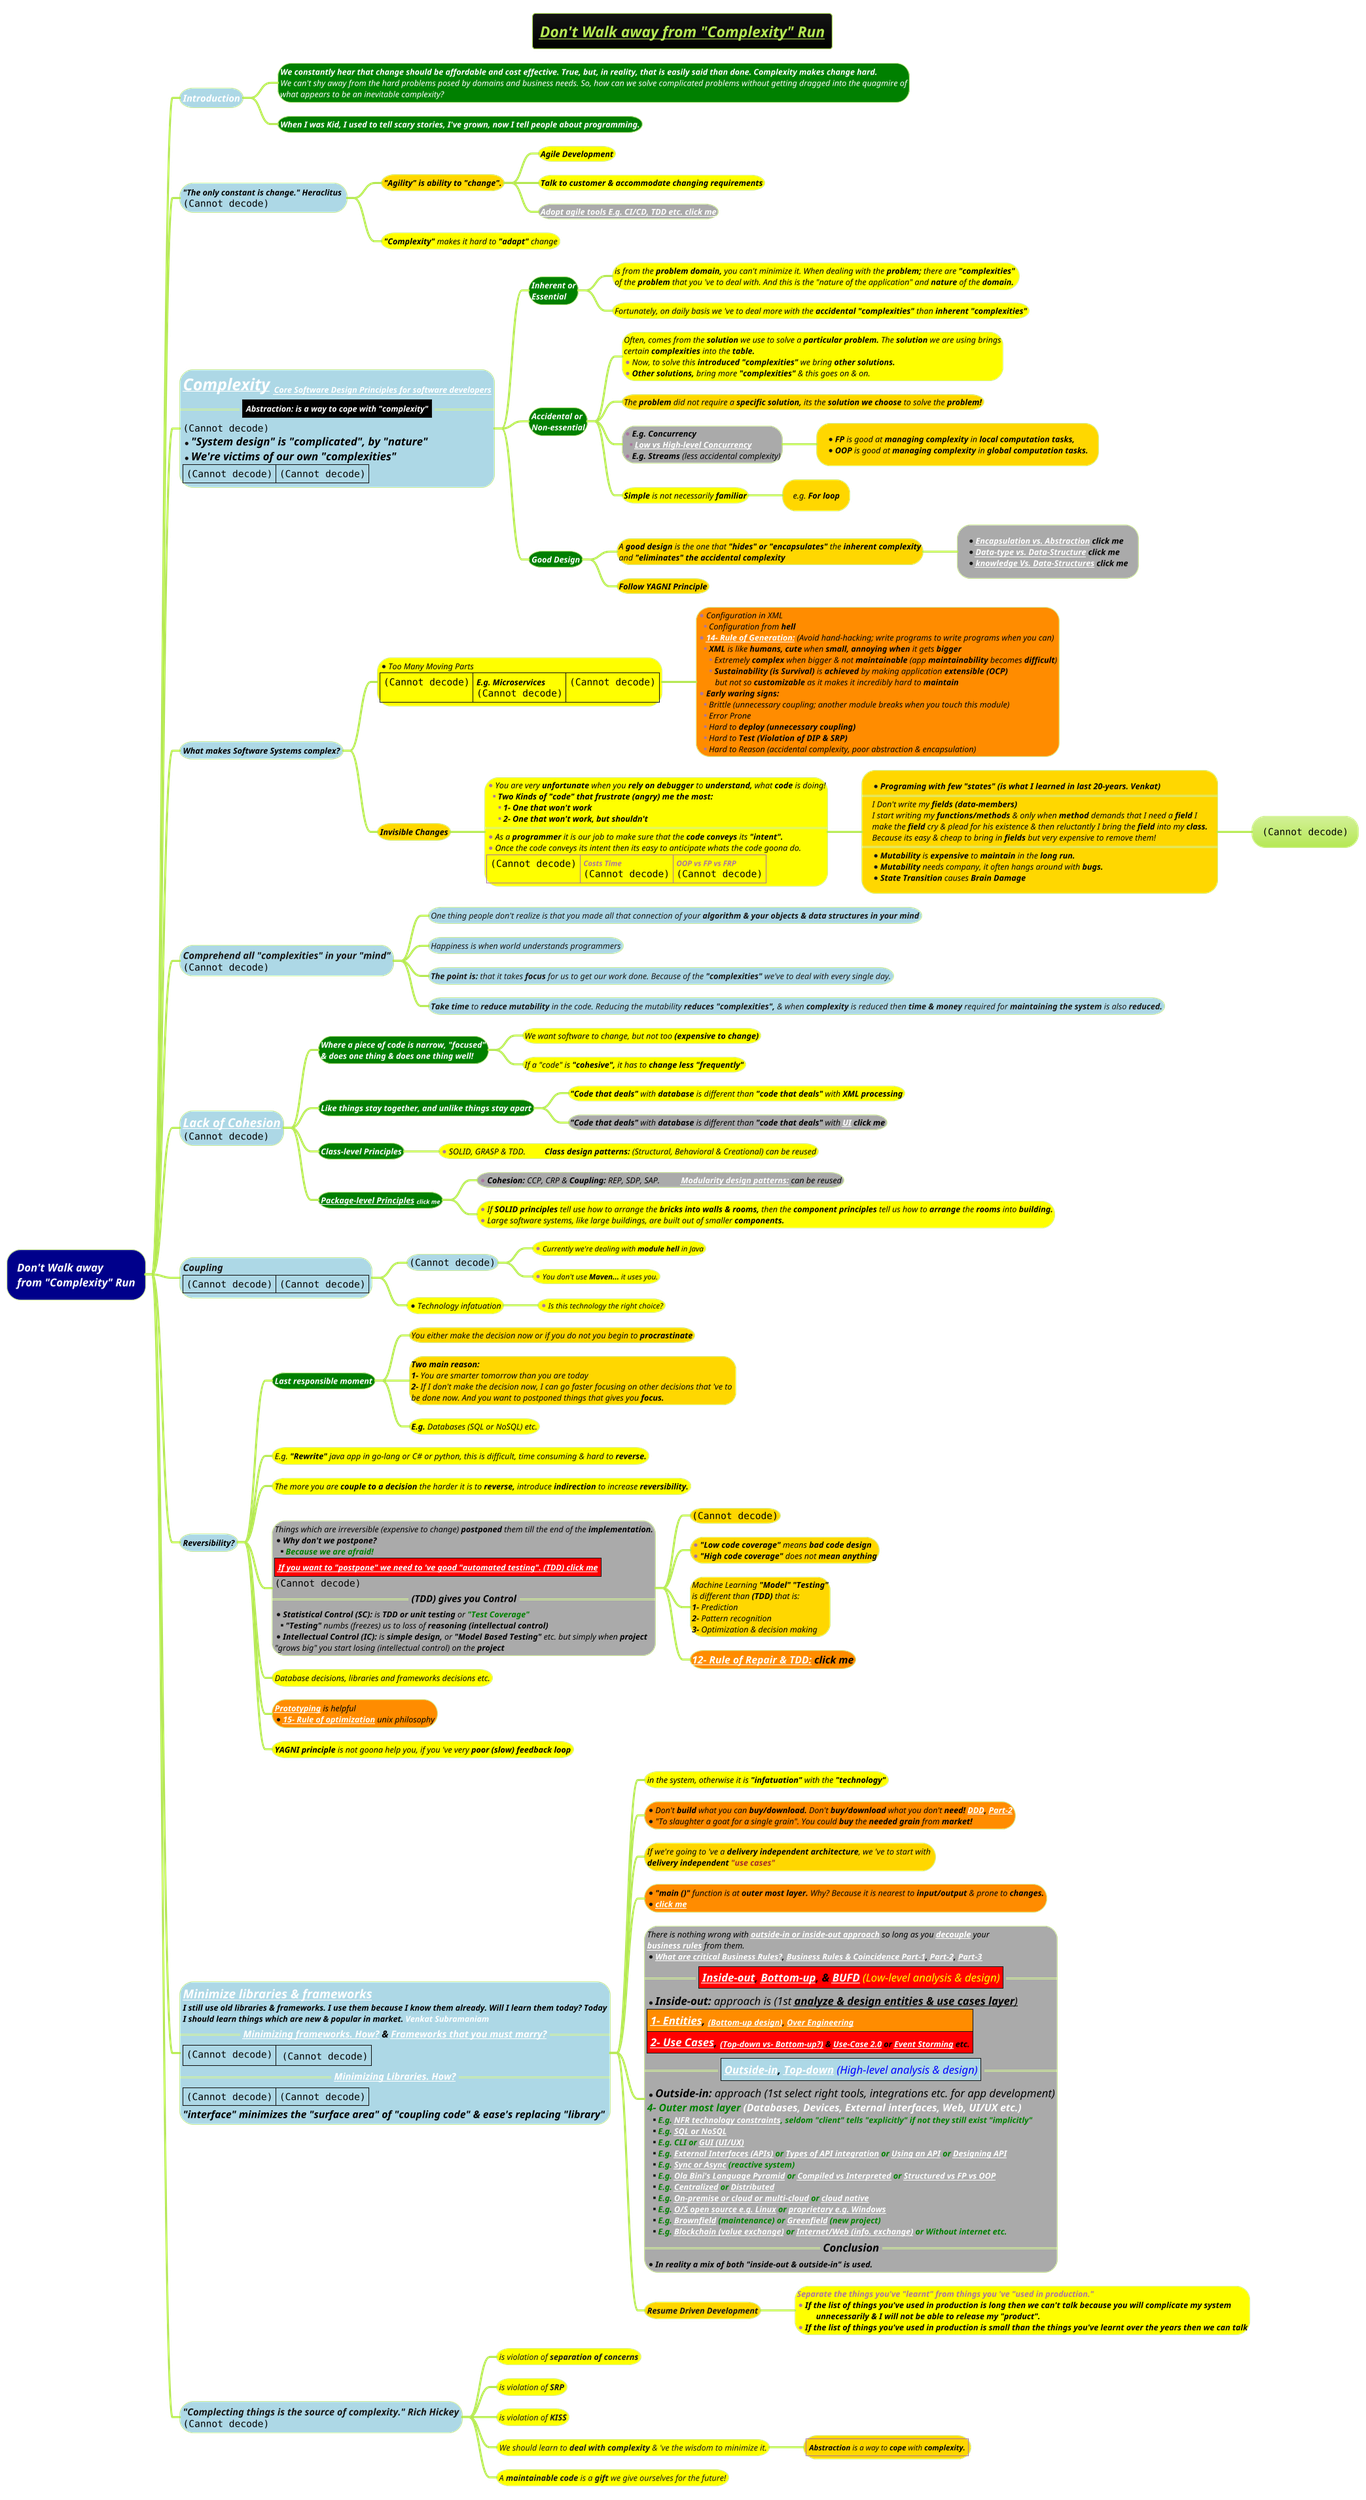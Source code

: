 @startmindmap
title =<i><b><u><size:18>Don't Walk away from "Complexity" Run
!theme hacker

*[#darkblue] <i><color #white>Don't Walk away \n<i><color #white>from "Complexity" Run
**[#lightblue] <color:white><i>Introduction
***[#green]:<b><i><color #white><size:12>We constantly hear that change should be affordable and cost effective. True, but, in reality, that is easily said than done. Complexity makes change hard.
<i><color #white><size:12>We can't shy away from the hard problems posed by domains and business needs. So, how can we solve complicated problems without getting dragged into the quagmire of
<i><color #white><size:12>what appears to be an inevitable complexity? ;
***[#green] <b><i><color #white><size:12>When I was Kid, I used to tell scary stories, I've grown, now I tell people about programming.
**[#lightblue] <b><i><color #black><size:12>"The only constant is change." Heraclitus \n<img:images/img_449.png{scale=.55}>
***[#gold] <b><i><color #black><size:12>"Agility" is ability to "change".
****[#yellow] <b><i><color #black><size:12>Agile Development
****[#yellow] <b><i><color #black><size:12>Talk to customer & accommodate changing requirements
****[#a] <b><i><color #black><size:12>[[docs/3-programming-languages/Venkat-Subramaniam/images/img_467.png Adopt agile tools E.g. CI/CD, TDD etc. click me]]
***[#yellow] <i><color #black><size:12>**"Complexity"** makes it hard to **"adapt"** change
**[#lightblue]:<i><color #black><size:24>[[docs/3-programming-languages/Venkat-Subramaniam/images/complexity-knowledge-and-Modularity.jpg Complexity]] <size:12>[[docs/3-programming-languages/Venkat-Subramaniam/Core-Software-design-principles-for-software-developers.puml Core Software Design Principles for software developers]]
==|<#black><b><i><color #white><size:12>Abstraction: is a way to cope with "complexity"|==
<img:images/img_32.png>
*<i><color #black><size:16>"System design" is "complicated", by "nature"
*<i><color #black><size:16>We're victims of our own "complexities"
|<img:images/img_450.png{scale=.5}>|<img:images/img_451.png{scale=.35}>|;
***[#green] <i><color #white><size:12><b>Inherent or\n<i><color #white><size:12><b>Essential
****[#yellow] <i><color #black><size:12>is from the **problem domain,** you can't minimize it. When dealing with the **problem;** there are **"complexities"** \n<i><color #black><size:12>of the **problem** that you 've to deal with. And this is the "nature of the application" and **nature** of the <b>domain.
****[#yellow] <i><color #black><size:12>Fortunately, on daily basis we 've to deal more with the <b>accidental "complexities"</b> than <b>inherent "complexities"
***[#green] <i><color #white><size:12><b>Accidental or\n<i><color #white><size:12><b>Non-essential
****[#yellow]:<i><color #black><size:12>Often, comes from the **solution** we use to solve a **particular problem.** The **solution** we are using brings
<i><color #black><size:12>certain **complexities** into the <b>table.
*<i><color #black><size:12>Now, to solve this **introduced "complexities"** we bring <b>other solutions.
*<i><color #black><size:12>**Other solutions,** bring more **"complexities"** & this goes on & on.;
****[#gold] <i><color #black><size:12>The **problem** did not require a **specific solution,** its the **solution we choose** to solve the <b>problem!
****[#a] *<i><color #black><size:12><b>E.g. Concurrency \n**<i><color #black><size:12><b>[[docs/3-programming-languages/Venkat-Subramaniam/Imperative-vs-Functional-Which-one-to-Choose.puml Low vs High-level Concurrency]] \n*<i><color #black><size:12><b>E.g. Streams </b>(less accidental complexity)
*****[#gold] *<i><color #black><size:12>**FP** is good at **managing complexity** in **local computation tasks,** \n*<i><color #black><size:12>**OOP** is good at **managing complexity** in <b>global computation tasks.
****[#yellow] <i><color #black><size:12>**Simple** is not necessarily <b>familiar
*****[#gold] <i><color #black><size:12>e.g. <b>For loop
***[#green] <i><color #white><size:12><b>Good Design
****[#gold] <i><color #black><size:12>A **good design** is the one that **"hides" or "encapsulates"** the <b>inherent complexity\n<i><color #black><size:12>and <b>"eliminates" the <b>accidental complexity
*****[#a]:*<b><i><color #black><size:12>[[docs/3-programming-languages/Venkat-Subramaniam/images/img_346.png Encapsulation vs. Abstraction]] click me
*<b><i><color #black><size:12>[[docs/3-programming-languages/Venkat-Subramaniam/images/img_346.png Data-type vs. Data-Structure]] click me
*<b><i><color #black><size:12>[[docs/3-programming-languages/Venkat-Subramaniam/images/knowledge-and-data-structure.drawio.png knowledge Vs. Data-Structures]] click me;
****[#gold] <i><color #black><size:12><b>Follow YAGNI Principle
**[#lightblue] <i><color #black><size:12>What makes Software Systems complex?
***[#yellow]:*<i><color #black><size:12>Too Many Moving Parts
|<img:images/img_452.png{scale=.4}>||<b><i><color #black><size:12>E.g. Microservices\n<img:images/img_453.png{scale=.4}>|<img:images/img_454.png{scale=.36}>|;
****[#darkorange]:*<i><color #black><size:12>Configuration in XML
**<i><color #black><size:12>Configuration from <b>hell
*<i><color #black><size:12>**[[ docs/3-programming-languages/Venkat-Subramaniam/Unix-Philosophy.puml 14- Rule of Generation:]]** (Avoid hand-hacking; write programs to write programs when you can)
**<i><color #black><size:12>**XML** is like **humans,** **cute** when **small,** **annoying when** it gets <b>bigger
***<i><color #black><size:12>Extremely **complex** when bigger & not **maintainable** (app **maintainability** becomes **difficult**)
***<i><color #black><size:12>**Sustainability (is Survival)** is **achieved** by making application **extensible (OCP)**
<i><color #black><size:12>\tbut not so **customizable** as it makes it incredibly hard to <b>maintain
*<i><color #black><size:12><b>Early waring signs:
**<i><color #black><size:12>Brittle (unnecessary coupling; another module breaks when you touch this module)
**<i><color #black><size:12>Error Prone
**<i><color #black><size:12>Hard to <b>deploy (unnecessary coupling)
**<i><color #black><size:12>Hard to <b>Test (Violation of DIP & SRP)
**<i><color #black><size:12>Hard to Reason (accidental complexity, poor abstraction & encapsulation);
***[#gold] <b><i><color #black><size:12>Invisible Changes
****[#yellow]:*<i><color #black><size:12>You are very **unfortunate** when you **rely on debugger** to **understand,** what **code** is doing!
**<i><color #black><size:12><b>Two Kinds of "code" that frustrate (angry) me the most:
***<i><color #black><size:12><b>1- One that won't work
***<i><color #black><size:12><b>2- One that won't work, but shouldn't
====
*<i><color #black><size:12>As a **programmer** it is our job to make sure that the **code conveys** its <b>"intent".
*<i><color #black><size:12>Once the code conveys its intent then its easy to anticipate whats the code goona do.
|<img:images/img_455.png{scale=.5}>|<b><i>Costs Time\n<img:images/img_456.png{scale=.235}>|<b><i>OOP vs FP vs FRP\n<img:images/img_457.png{scale=.24}>|;
*****[#gold]:*<i><color #black><size:12><b>Programing with few "states" (is what I learned in last 20-years. Venkat)
====
<i><color #black><size:12>I Don't write my <b>fields (data-members)
<i><color #black><size:12>I start writing my **functions/methods** & only when **method** demands that I need a **field** I
<i><color #black><size:12>make the **field** cry & plead for his existence & then reluctantly I bring the **field** into my <b>class.
<i><color #black><size:12>Because its easy & cheap to bring in **fields** but very expensive to remove them!
====
*<i><color #black><size:12>**Mutability** is **expensive** to **maintain** in the <b>long run.
*<i><color #black><size:12>**Mutability** needs company, it often hangs around with <b>bugs.
*<i><color #black><size:12>**State Transition** causes <b>Brain Damage;
****** <img:images/img_458.png{scale=.5}>

**[#lightblue] <i>Comprehend all "complexities" in your "mind"\n<img:images/img_459.png{scale=.7}>
***[#lightblue] <i>One thing people don't realize is that you made all that connection of your <b>algorithm & your objects & data structures in your mind
***[#lightblue] <i>Happiness is when world understands programmers
***[#lightblue] <i>**The point is:** that it takes **focus** for us to get our work done. Because of the **"complexities"** we've to deal with every single day.
***[#lightblue] <i>**Take time** to **reduce mutability** in the code. Reducing the mutability **reduces "complexities",** & when **complexity** is reduced then **time & money** required for **maintaining the system** is also <b>reduced.

**[#lightblue] <i><color #black><size:18>[[docs/3-programming-languages/Venkat-Subramaniam/images/img_76.png Lack of Cohesion]]\n<img:images/img_460.png{scale=.6}>
***[#green] <i><color #white><size:12><b>Where a piece of code is narrow, "focused"\n<i><color #white><size:12><b>& does one thing & does one thing well!
****[#yellow] <i><color #black><size:12>We want software to change, but not too <b>(expensive to change)
****[#yellow] <i><color #black><size:12>If a "code" is **"cohesive",** it has to <b>change less "frequently"
***[#green] <i><color #white><size:12><b>Like things stay together, and unlike things stay apart
****[#yellow] <i><color #black><size:12>**"Code that deals"** with **database** is different than **"code that deals"** with <b>XML processing
****[#a] <i><color #black><size:12>**"Code that deals"** with **database** is different than **"code that deals"** with <b>[[docs/1-Requirement-Engineering/MVP-PoC-and-case-study/UI-UX.puml UI]] click me
***[#green] <i><color #white><size:12><b>Class-level Principles
****[#yellow] *<i><color #black><size:12>SOLID, GRASP & TDD. **\tClass design patterns:** (Structural, Behavioral & Creational) can be reused
***[#green] <i><color #white><size:12><b>[[docs/3-programming-languages/class-and-package-level-SOLID-Principles.puml Package-level Principles]] <size:9>click me
****[#a] *<i><color #black><size:12>**Cohesion:** CCP, CRP & **Coupling:** REP, SDP, SAP.  **\t[[docs/3-programming-languages/Venkat-Subramaniam/images/img_160.png Modularity design patterns:]]** can be reused
****[#yellow]:*<i><color #black><size:12>If **SOLID principles** tell use how to arrange the **bricks into walls & rooms,** then the **component principles** tell us how to **arrange** the **rooms** into <b>building.
*<i><color #black><size:12>Large software systems, like large buildings, are built out of smaller <b>components.;

**[#lightblue] <i>Coupling\n|<img:images/img_461.png{scale=.5}>|<img:images/img_463.png{scale=.64}>|
***[#lightblue] <img:images/img_462.png{scale=1}>
****[#yellow] *<i><color #black>Currently we're dealing with **module hell** in Java
****[#yellow] *<i><color #black>You don't use **Maven...** it uses you.
***[#yellow] *<i><color #black>Technology infatuation
****[#yellow] *<i><color #black>Is this technology the right choice?
**[#lightblue] <i><color #black><size:12>Reversibility?
***[#green] <b><i><color #white><size:12>Last responsible moment
****[#gold] <i><color #black><size:12>You either make the decision now or if you do not you begin to <b>procrastinate
****[#gold] <i><color #black><size:12><b>Two main reason: \n<i><color #black><size:12>**1-** You are smarter tomorrow than you are today\n<i><color #black><size:12>**2-** If I don't make the decision now, I can go faster focusing on other decisions that 've to \n<i><color #black><size:12>be done now. And you want to postponed things that gives you <b>focus.
****[#yellow] <i><color #black><size:12><b>E.g.</b> Databases (SQL or NoSQL) etc.
***[#yellow] <i><color #black><size:12>E.g. **"Rewrite"** java app in go-lang or C# or python, this is difficult, time consuming & hard to <b>reverse.
***[#yellow] <i><color #black><size:12>The more you are **couple to a decision** the harder it is to **reverse,** introduce **indirection** to increase <b>reversibility.
***[#a]:<i><color #black><size:12>Things which are irreversible (expensive to change) **postponed** them till the end of the <b>implementation.
*<b><i><color #black><size:12>Why don't we postpone?
**<b><i><color #green><size:12>Because we are afraid!
|<#red><b><i><color #white><size:12>[[docs/books/1-books-backlog/software-testing/automated-testing.puml If you want to "postpone" we need to 've good "automated testing". (TDD) click me]]|
<img:images/img_43.png{scale=.86}>
==<i><color #black><size:14><b>(TDD) gives you Control==
*<i><color #black><size:12><b>Statistical Control (SC):</b> is **TDD or unit testing** or <b><color:green>"Test Coverage"
**<i><color #black><size:12><b>"Testing"</b> numbs (freezes) us to loss of <b>reasoning (intellectual control)
*<i><color #black><size:12><b>Intellectual Control (IC):</b> is **simple design,** or <b>"Model Based Testing"</b> etc. but simply when <b>project
<i><color #black><size:12>"grows big" you start losing (intellectual control) on the <b>project;
****[#gold] <i><color #black><size:12><img:images/img_35.png{scale=0.7}>
****[#gold] *<i><color #black><size:12>**"Low code coverage"** means **bad code design** \n*<i><color #black><size:12>**"High code coverage"** does not <b>mean anything
****[#gold] <i><color #black><size:12>Machine Learning <b>"Model" "Testing"\n<i><color #black><size:12>is different than <b>(TDD)</b> that is:\n<i><color #black><size:12>**1-** Prediction\n<i><color #black><size:12>**2-** Pattern recognition\n<i><color #black><size:12>**3-** Optimization & decision making
****[#darkorange] <i><color #black><size:15><b>[[docs/3-programming-languages/Venkat-Subramaniam/Unix-Philosophy.puml 12- Rule of Repair & TDD:]] click me
***[#yellow] <i><color #black><size:12>Database decisions, libraries and frameworks decisions etc.
***[#darkorange] <i><color #black><size:12>**[[docs/1-Requirement-Engineering/MVP-PoC-and-case-study/Prototyping.puml Prototyping]]** is helpful\n*<i><color #black><size:12>**[[docs/3-programming-languages/Venkat-Subramaniam/Unix-Philosophy.puml 15- Rule of optimization]]** unix philosophy
***[#yellow] <i><color #black><size:12>**YAGNI principle** is not goona help you, if you 've very <b>poor (slow) feedback loop

**[#lightblue]:<i><color #black><size:18>[[docs/3-programming-languages/Library-vs-Framework.puml Minimize libraries & frameworks]]
<i><color #black><size:12>I still use old libraries & frameworks. I use them because I know them already. Will I learn them today? Today
<i><color #black><size:12>I should learn things which are new & popular in market. <color #white>Venkat Subramaniam
==<i><color #black><size:14>[[docs/3-programming-languages/Venkat-Subramaniam/images/img_266.png Minimizing frameworks. How?]] & [[docs/3-programming-languages/Venkat-Subramaniam/images/img_357.png Frameworks that you must marry?]]==
|<img:images/img_31.png{scale=0.84}>| <img:images/img_34.png>|
==<i><color #black><size:14>[[docs/3-programming-languages/Venkat-Subramaniam/images/img_267.png Minimizing Libraries. How?]]==
|<img:images/img_56.jpg{scale=.65}>|<img:images/img_464.png{scale=.52}>|
<i><color #black><size:15>"interface" minimizes the "surface area" of "coupling code" & ease's replacing "library";
***[#yellow] <i><color #black><size:12>in the system, otherwise it is **"infatuation"** with the <b>"technology"
***[#darkorange] *<i><color #black><size:12>Don't **build** what you can **buy/download.** Don't **buy/download** what you don't <b>need! [[docs/3-programming-languages/Venkat-Subramaniam/images/img_428.png DDD]], [[docs/3-programming-languages/Venkat-Subramaniam/images/img_574.png Part-2]] \n*<i><color #black><size:12>"To slaughter a goat for a single grain". You could **buy** the **needed grain** from <b>market!
***[#gold] <i><color #black><size:12>If we're going to 've a **delivery independent architecture**, we 've to start with \n<i><color #black><size:12><b>delivery independent <color:#brown>"use cases"
***[#darkorange] *<i><color #black><size:12>**"main ()"** function is at **outer most layer.** Why? Because it is nearest to **input/output** & prone to <b>changes. \n*<i><color #black><b><size:12>[[docs/3-programming-languages/Venkat-Subramaniam/images/img_424.png click me]]
***[#a]:<i><color #black><size:12>There is nothing wrong with **[[docs/3-programming-languages/Venkat-Subramaniam/images/img_56.png outside-in or inside-out approach]]** so long as you **[[docs/3-programming-languages/Venkat-Subramaniam/Core-Software-design-principles-for-software-developers.puml decouple]]** your
<i><color #black><size:12>**[[docs/3-programming-languages/Venkat-Subramaniam/images/img_557.png business rules]]** from them.
*<i><color #black><size:12><b>[[docs/3-programming-languages/Venkat-Subramaniam/images/img_557.png What are critical Business Rules?]], [[docs/3-programming-languages/Venkat-Subramaniam/images/img_559.png Business Rules & Coincidence Part-1]], [[docs/3-programming-languages/Venkat-Subramaniam/images/img_560.png Part-2]], [[docs/3-programming-languages/Venkat-Subramaniam/images/img_574.png Part-3]]
==|<#red><i><color #black><size:16>**[[docs/3-programming-languages/Venkat-Subramaniam/images/img_537.png Inside-out]], [[docs/3-programming-languages/Venkat-Subramaniam/images/img_555.png Bottom-up]], & [[docs/3-programming-languages/Venkat-Subramaniam/images/img_556.png BUFD]]** <color:yellow>(Low-level analysis & design)|==
*<i><color #black><size:16>**Inside-out:** approach is (1st <u>**analyze & design entities & use cases layer**)
|<#darkorange><i><color #black><b><size:16>[[docs/3-programming-languages/Venkat-Subramaniam/images/img_558.png 1- Entities]], <size:12>[[docs/3-programming-languages/Venkat-Subramaniam/images/img_555.png (Bottom-up design)]], [[docs/3-programming-languages/Venkat-Subramaniam/images/img_530.png Over Engineering]]|
|<#red><i><color #black><b><size:16>[[docs/3-programming-languages/Venkat-Subramaniam/images/img_538.png 2- Use Cases]], <size:12>[[docs/3-programming-languages/Venkat-Subramaniam/images/img_561.png (Top-down vs- Bottom-up?)]] & [[docs/2-uml/requirements-and-design-with-plantuml/1-use-cases-or-features/use-case-2-0-overview.puml Use-Case 2.0]] or [[docs/1-Requirement-Engineering/VU-course/Event-Storming-technique.adoc Event Storming]] etc.|
==|<#lightblue><i><color #black><size:16>**[[docs/3-programming-languages/Venkat-Subramaniam/images/img_555.png Outside-in]], [[docs/3-programming-languages/Venkat-Subramaniam/images/img_555.png Top-down]]** <color:blue>(High-level analysis & design)|==
*<i><color #black><size:16>**Outside-in:** approach (1st select right tools, integrations etc. for app development)
<i><color #green><b><size:15>4- Outer most layer <color #white>(Databases, Devices, External interfaces, Web, UI/UX etc.)
**<i><color #green><b><size:12>E.g. [[docs/books/1-books-backlog/DBMS/Designing-Data-Intensive-Applications.puml NFR technology constraints]], seldom "client" tells "explicitly" if not they still exist "implicitly"
**<i><color #green><b><size:12>E.g. [[docs/books/1-books-backlog/DBMS/Designing-Data-Intensive-Applications.puml SQL or NoSQL]]
**<i><color #green><b><size:12>E.g. CLI or [[docs/1-Requirement-Engineering/MVP-PoC-and-case-study/UI-UX.puml GUI (UI/UX)]]
**<i><color #green><b><size:12>E.g. [[docs/3-programming-languages/Venkat-Subramaniam/images/external-interfaces-or-APIs.png External Interfaces (APIs)]] or [[docs/1-Requirement-Engineering/APIs-design/types-of-APIs-Integration.puml Types of API integration]] or [[docs/1-Requirement-Engineering/APIs-design/Using-an-API.puml Using an API]] or [[docs/1-Requirement-Engineering/APIs-design/Designing-API.puml Designing API]]
**<i><color #green><b><size:12>E.g. [[docs/3-programming-languages/Venkat-Subramaniam/Designing-Reactive-Systems.puml Sync or Async]] (reactive system)
**<i><color #green><b><size:12>E.g. [[docs/3-programming-languages/Ola-Bini's-Language-Pyramid.puml Ola Bini's Language Pyramid]] or [[a Compiled vs Interpreted]] or [[a Structured vs FP vs OOP]]
**<i><color #green><b><size:12>E.g. [[docs/1-Requirement-Engineering/levels-of-distributed-system/Centralized-System.puml Centralized]] or [[docs/AI-ML-DL-Data-Science-and-BigData/data-science/designing-data-intensive-applications/Distributed-Systems.puml Distributed]]
**<i><color #green><b><size:12>E.g. [[docs/AI-ML-DL-Data-Science-and-BigData/data-science/data-engineering/Cloud-vs-On-Premise.puml On-premise or cloud or multi-cloud]] or [[docs/cloud-computing/Cloud-Native.puml cloud native]]
**<i><color #green><b><size:12>E.g. [[docs/books/1-books-backlog/operating-system/Linux-operating-system.puml O/S open source e.g. Linux]] or [[a proprietary e.g. Windows]]
**<i><color #green><b><size:12>E.g. [[a Brownfield]] (maintenance) or [[a Greenfield]] (new project)
**<i><color #green><b><size:12>E.g. [[docs/blockchain/Blockchain-System-Design.puml Blockchain (value exchange)]] or [[docs/blockchain/Blockchain-System-Design.puml Internet/Web (info. exchange)]] or Without internet etc.
==<i><color #black><size:16><b>Conclusion==
*<i><color #black><b><size:12>In reality a mix of both "inside-out & outside-in" is used.;

***[#gold] <b><i>Resume Driven Development
****[#yellow]:<i><b><size:12>Separate the things you've "learnt" from things you 've "used in production."
*<i><color #black><b><size:12>If the list of things you've used in production is long then we can't talk because you will complicate my system
<i><color #black><b><size:12>\t unnecessarily & I will not be able to release my "product".
*<i><color #black><b><size:12>If the list of things you've used in production is small than the things you've learnt over the years then we can talk;

**[#lightblue] <i>"Complecting things is the source of complexity." Rich Hickey\n<img:images/img_465.png>
***[#yellow] <i>is violation of <b>separation of concerns
***[#yellow] <i>is violation of <b>SRP
***[#yellow] <i>is violation of <b>KISS
***[#yellow] <i>We should learn to **deal with complexity** & 've the wisdom to minimize it.
****[#Gold] |<i><color #black>**Abstraction** is a way to **cope** with <b>complexity.|
***[#yellow] <i>A **maintainable code** is a **gift** we give ourselves for the future!
@endmindmap
